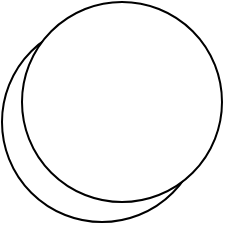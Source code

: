 <mxfile>
    <diagram id="bXbXGbVloS2fXntUc5DL" name="Page-1">
        <mxGraphModel dx="595" dy="310" grid="1" gridSize="10" guides="1" tooltips="1" connect="1" arrows="1" fold="1" page="1" pageScale="1" pageWidth="850" pageHeight="1100" math="0" shadow="0">
            <root>
                <mxCell id="0"/>
                <mxCell id="1" parent="0"/>
                <mxCell id="3" value="" style="ellipse;whiteSpace=wrap;html=1;" vertex="1" parent="1">
                    <mxGeometry x="230" y="510" width="100" height="100" as="geometry"/>
                </mxCell>
                <mxCell id="4" value="" style="ellipse;whiteSpace=wrap;html=1;" vertex="1" parent="1">
                    <mxGeometry x="240" y="500" width="100" height="100" as="geometry"/>
                </mxCell>
            </root>
        </mxGraphModel>
    </diagram>
</mxfile>